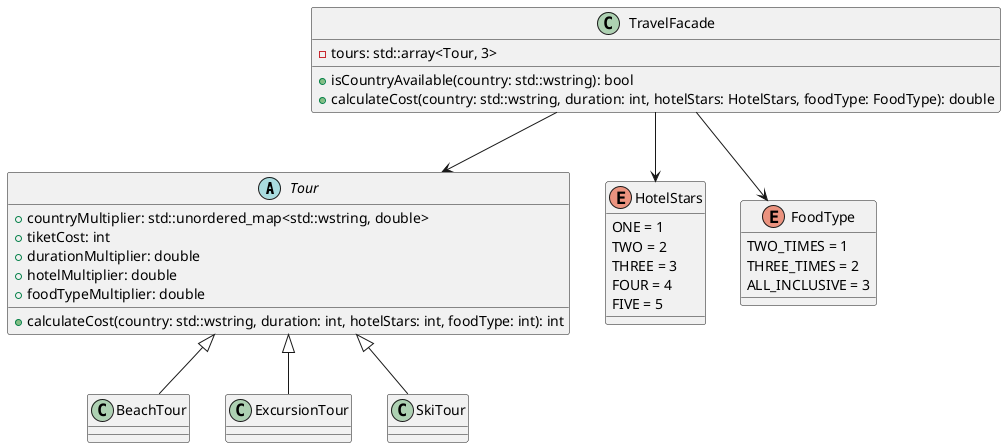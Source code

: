 @startuml
abstract class Tour {
    +countryMultiplier: std::unordered_map<std::wstring, double>
    +tiketCost: int
    +durationMultiplier: double
    +hotelMultiplier: double
    +foodTypeMultiplier: double
    +calculateCost(country: std::wstring, duration: int, hotelStars: int, foodType: int): int
}

class BeachTour
class ExcursionTour
class SkiTour

Tour <|-- BeachTour
Tour <|-- ExcursionTour
Tour <|-- SkiTour

class TravelFacade {
    -tours: std::array<Tour, 3>
    +isCountryAvailable(country: std::wstring): bool
    +calculateCost(country: std::wstring, duration: int, hotelStars: HotelStars, foodType: FoodType): double
}

enum HotelStars {
    ONE = 1
    TWO = 2
    THREE = 3
    FOUR = 4
    FIVE = 5
}

enum FoodType {
    TWO_TIMES = 1
    THREE_TIMES = 2
    ALL_INCLUSIVE = 3
}

TravelFacade --> HotelStars
TravelFacade --> FoodType
TravelFacade --> Tour
@enduml
